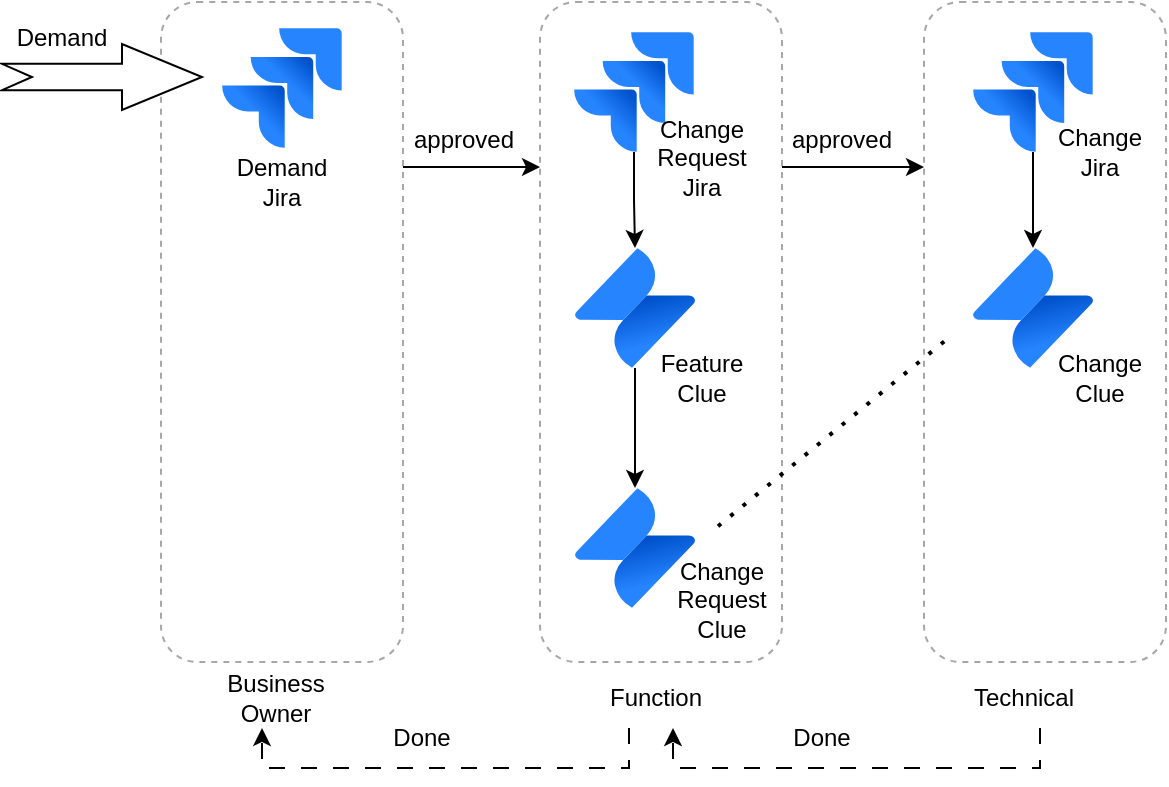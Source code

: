 <mxfile version="28.1.2">
  <diagram name="Page-1" id="114BYnxqpb87bw8aVQpx">
    <mxGraphModel dx="1188" dy="619" grid="0" gridSize="10" guides="1" tooltips="1" connect="1" arrows="1" fold="1" page="1" pageScale="1" pageWidth="850" pageHeight="1100" math="0" shadow="0">
      <root>
        <mxCell id="0" />
        <mxCell id="1" parent="0" />
        <mxCell id="pDBF71xEAFLjTvo28mjH-3" value="" style="rounded=1;whiteSpace=wrap;html=1;dashed=1;strokeColor=light-dark(#A7A7A7,#EDEDED);" vertex="1" parent="1">
          <mxGeometry x="491" y="157" width="121" height="330" as="geometry" />
        </mxCell>
        <mxCell id="pDBF71xEAFLjTvo28mjH-12" style="edgeStyle=orthogonalEdgeStyle;rounded=0;orthogonalLoop=1;jettySize=auto;html=1;exitX=1;exitY=0.25;exitDx=0;exitDy=0;entryX=0;entryY=0.25;entryDx=0;entryDy=0;" edge="1" parent="1" source="pDBF71xEAFLjTvo28mjH-2" target="pDBF71xEAFLjTvo28mjH-3">
          <mxGeometry relative="1" as="geometry" />
        </mxCell>
        <mxCell id="pDBF71xEAFLjTvo28mjH-2" value="" style="rounded=1;whiteSpace=wrap;html=1;dashed=1;strokeColor=light-dark(#A7A7A7,#EDEDED);" vertex="1" parent="1">
          <mxGeometry x="299" y="157" width="121" height="330" as="geometry" />
        </mxCell>
        <mxCell id="pDBF71xEAFLjTvo28mjH-13" style="edgeStyle=orthogonalEdgeStyle;rounded=0;orthogonalLoop=1;jettySize=auto;html=1;exitX=1;exitY=0.25;exitDx=0;exitDy=0;entryX=0;entryY=0.25;entryDx=0;entryDy=0;" edge="1" parent="1" source="pDBF71xEAFLjTvo28mjH-1" target="pDBF71xEAFLjTvo28mjH-2">
          <mxGeometry relative="1" as="geometry" />
        </mxCell>
        <mxCell id="pDBF71xEAFLjTvo28mjH-1" value="" style="rounded=1;whiteSpace=wrap;html=1;dashed=1;strokeColor=light-dark(#A7A7A7,#EDEDED);" vertex="1" parent="1">
          <mxGeometry x="109.5" y="157" width="121" height="330" as="geometry" />
        </mxCell>
        <mxCell id="FBIul5Kprfrc5aPu90LY-11" style="edgeStyle=orthogonalEdgeStyle;rounded=0;orthogonalLoop=1;jettySize=auto;html=1;exitX=0.5;exitY=1;exitDx=0;exitDy=0;entryX=0.5;entryY=0;entryDx=0;entryDy=0;" parent="1" source="FBIul5Kprfrc5aPu90LY-1" target="FBIul5Kprfrc5aPu90LY-6" edge="1">
          <mxGeometry relative="1" as="geometry" />
        </mxCell>
        <mxCell id="FBIul5Kprfrc5aPu90LY-1" value="" style="image;html=1;image=img/lib/atlassian/Jira_Service_Desk_Logo.svg;" parent="1" vertex="1">
          <mxGeometry x="316.5" y="280" width="60" height="60" as="geometry" />
        </mxCell>
        <mxCell id="FBIul5Kprfrc5aPu90LY-2" value="" style="image;html=1;image=img/lib/atlassian/Jira_Logo.svg;" parent="1" vertex="1">
          <mxGeometry x="140" y="170" width="60" height="60" as="geometry" />
        </mxCell>
        <mxCell id="FBIul5Kprfrc5aPu90LY-22" style="edgeStyle=orthogonalEdgeStyle;rounded=0;orthogonalLoop=1;jettySize=auto;html=1;entryX=0.5;entryY=0;entryDx=0;entryDy=0;" parent="1" source="FBIul5Kprfrc5aPu90LY-3" target="FBIul5Kprfrc5aPu90LY-1" edge="1">
          <mxGeometry relative="1" as="geometry" />
        </mxCell>
        <mxCell id="FBIul5Kprfrc5aPu90LY-3" value="" style="image;html=1;image=img/lib/atlassian/Jira_Logo.svg;" parent="1" vertex="1">
          <mxGeometry x="316" y="172" width="60" height="60" as="geometry" />
        </mxCell>
        <mxCell id="FBIul5Kprfrc5aPu90LY-4" value="" style="image;html=1;image=img/lib/atlassian/Jira_Service_Desk_Logo.svg;" parent="1" vertex="1">
          <mxGeometry x="515.5" y="280" width="60" height="60" as="geometry" />
        </mxCell>
        <mxCell id="FBIul5Kprfrc5aPu90LY-13" style="edgeStyle=orthogonalEdgeStyle;rounded=0;orthogonalLoop=1;jettySize=auto;html=1;exitX=0.5;exitY=1;exitDx=0;exitDy=0;entryX=0.5;entryY=0;entryDx=0;entryDy=0;" parent="1" source="FBIul5Kprfrc5aPu90LY-5" target="FBIul5Kprfrc5aPu90LY-4" edge="1">
          <mxGeometry relative="1" as="geometry" />
        </mxCell>
        <mxCell id="FBIul5Kprfrc5aPu90LY-5" value="" style="image;html=1;image=img/lib/atlassian/Jira_Logo.svg;" parent="1" vertex="1">
          <mxGeometry x="515.5" y="172" width="60" height="60" as="geometry" />
        </mxCell>
        <mxCell id="FBIul5Kprfrc5aPu90LY-6" value="" style="image;html=1;image=img/lib/atlassian/Jira_Service_Desk_Logo.svg;" parent="1" vertex="1">
          <mxGeometry x="316.5" y="400" width="60" height="60" as="geometry" />
        </mxCell>
        <mxCell id="FBIul5Kprfrc5aPu90LY-14" value="approved" style="text;strokeColor=none;align=center;fillColor=none;html=1;verticalAlign=middle;whiteSpace=wrap;rounded=0;" parent="1" vertex="1">
          <mxGeometry x="230.5" y="211" width="60" height="30" as="geometry" />
        </mxCell>
        <mxCell id="FBIul5Kprfrc5aPu90LY-15" value="approved" style="text;strokeColor=none;align=center;fillColor=none;html=1;verticalAlign=middle;whiteSpace=wrap;rounded=0;" parent="1" vertex="1">
          <mxGeometry x="420" y="211" width="60" height="30" as="geometry" />
        </mxCell>
        <mxCell id="FBIul5Kprfrc5aPu90LY-19" value="Change Request Jira" style="text;strokeColor=none;align=center;fillColor=none;html=1;verticalAlign=middle;whiteSpace=wrap;rounded=0;" parent="1" vertex="1">
          <mxGeometry x="350" y="220" width="60" height="30" as="geometry" />
        </mxCell>
        <mxCell id="FBIul5Kprfrc5aPu90LY-23" value="Demand Jira" style="text;strokeColor=none;align=center;fillColor=none;html=1;verticalAlign=middle;whiteSpace=wrap;rounded=0;" parent="1" vertex="1">
          <mxGeometry x="140" y="232" width="60" height="30" as="geometry" />
        </mxCell>
        <mxCell id="FBIul5Kprfrc5aPu90LY-24" value="Feature Clue" style="text;strokeColor=none;align=center;fillColor=none;html=1;verticalAlign=middle;whiteSpace=wrap;rounded=0;" parent="1" vertex="1">
          <mxGeometry x="350" y="330" width="60" height="30" as="geometry" />
        </mxCell>
        <mxCell id="FBIul5Kprfrc5aPu90LY-25" value="Change Request Clue" style="text;strokeColor=none;align=center;fillColor=none;html=1;verticalAlign=middle;whiteSpace=wrap;rounded=0;" parent="1" vertex="1">
          <mxGeometry x="360" y="441" width="60" height="30" as="geometry" />
        </mxCell>
        <mxCell id="FBIul5Kprfrc5aPu90LY-26" value="Change Jira" style="text;strokeColor=none;align=center;fillColor=none;html=1;verticalAlign=middle;whiteSpace=wrap;rounded=0;" parent="1" vertex="1">
          <mxGeometry x="549" y="217" width="60" height="30" as="geometry" />
        </mxCell>
        <mxCell id="FBIul5Kprfrc5aPu90LY-27" value="Change Clue" style="text;strokeColor=none;align=center;fillColor=none;html=1;verticalAlign=middle;whiteSpace=wrap;rounded=0;" parent="1" vertex="1">
          <mxGeometry x="549" y="330" width="60" height="30" as="geometry" />
        </mxCell>
        <mxCell id="FBIul5Kprfrc5aPu90LY-28" value="Business Owner" style="text;strokeColor=none;align=center;fillColor=none;html=1;verticalAlign=middle;whiteSpace=wrap;rounded=0;" parent="1" vertex="1">
          <mxGeometry x="136.5" y="490" width="60" height="30" as="geometry" />
        </mxCell>
        <mxCell id="FBIul5Kprfrc5aPu90LY-29" value="Function" style="text;strokeColor=none;align=center;fillColor=none;html=1;verticalAlign=middle;whiteSpace=wrap;rounded=0;" parent="1" vertex="1">
          <mxGeometry x="327" y="490" width="60" height="30" as="geometry" />
        </mxCell>
        <mxCell id="pDBF71xEAFLjTvo28mjH-4" style="edgeStyle=orthogonalEdgeStyle;rounded=0;orthogonalLoop=1;jettySize=auto;html=1;dashed=1;dashPattern=8 8;" edge="1" parent="1">
          <mxGeometry relative="1" as="geometry">
            <mxPoint x="549" y="520" as="sourcePoint" />
            <mxPoint x="365.5" y="520" as="targetPoint" />
            <Array as="points">
              <mxPoint x="549.5" y="540" />
              <mxPoint x="365.5" y="540" />
            </Array>
          </mxGeometry>
        </mxCell>
        <mxCell id="FBIul5Kprfrc5aPu90LY-30" value="Technical" style="text;strokeColor=none;align=center;fillColor=none;html=1;verticalAlign=middle;whiteSpace=wrap;rounded=0;" parent="1" vertex="1">
          <mxGeometry x="510.5" y="490" width="60" height="30" as="geometry" />
        </mxCell>
        <mxCell id="FBIul5Kprfrc5aPu90LY-31" value="" style="endArrow=none;dashed=1;html=1;dashPattern=1 3;strokeWidth=2;rounded=0;" parent="1" edge="1">
          <mxGeometry width="50" height="50" relative="1" as="geometry">
            <mxPoint x="388" y="419.11" as="sourcePoint" />
            <mxPoint x="502" y="326" as="targetPoint" />
          </mxGeometry>
        </mxCell>
        <mxCell id="pDBF71xEAFLjTvo28mjH-5" style="edgeStyle=orthogonalEdgeStyle;rounded=0;orthogonalLoop=1;jettySize=auto;html=1;dashed=1;dashPattern=8 8;" edge="1" parent="1">
          <mxGeometry relative="1" as="geometry">
            <mxPoint x="343.5" y="520" as="sourcePoint" />
            <mxPoint x="160" y="520" as="targetPoint" />
            <Array as="points">
              <mxPoint x="344" y="540" />
              <mxPoint x="160" y="540" />
            </Array>
          </mxGeometry>
        </mxCell>
        <mxCell id="pDBF71xEAFLjTvo28mjH-10" value="" style="html=1;shadow=0;dashed=0;align=center;verticalAlign=middle;shape=mxgraph.arrows2.arrow;dy=0.6;dx=40;notch=15;" vertex="1" parent="1">
          <mxGeometry x="30" y="178" width="100" height="33" as="geometry" />
        </mxCell>
        <mxCell id="pDBF71xEAFLjTvo28mjH-14" value="Demand" style="text;strokeColor=none;align=center;fillColor=none;html=1;verticalAlign=middle;whiteSpace=wrap;rounded=0;" vertex="1" parent="1">
          <mxGeometry x="30" y="160" width="60" height="30" as="geometry" />
        </mxCell>
        <mxCell id="pDBF71xEAFLjTvo28mjH-15" value="Done" style="text;strokeColor=none;align=center;fillColor=none;html=1;verticalAlign=middle;whiteSpace=wrap;rounded=0;" vertex="1" parent="1">
          <mxGeometry x="410" y="510" width="60" height="30" as="geometry" />
        </mxCell>
        <mxCell id="pDBF71xEAFLjTvo28mjH-16" value="Done" style="text;strokeColor=none;align=center;fillColor=none;html=1;verticalAlign=middle;whiteSpace=wrap;rounded=0;" vertex="1" parent="1">
          <mxGeometry x="210" y="510" width="60" height="30" as="geometry" />
        </mxCell>
      </root>
    </mxGraphModel>
  </diagram>
</mxfile>
